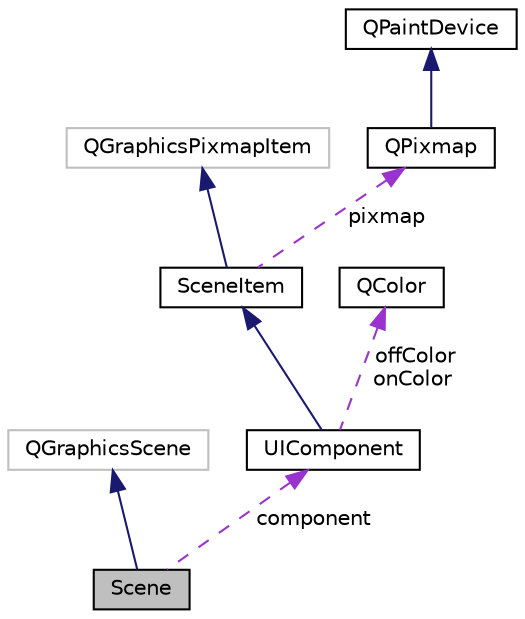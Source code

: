 digraph "Scene"
{
 // LATEX_PDF_SIZE
  edge [fontname="Helvetica",fontsize="10",labelfontname="Helvetica",labelfontsize="10"];
  node [fontname="Helvetica",fontsize="10",shape=record];
  Node1 [label="Scene",height=0.2,width=0.4,color="black", fillcolor="grey75", style="filled", fontcolor="black",tooltip="The scene class is a QGraphicsScene derivitive that holds the components in the circuit."];
  Node2 -> Node1 [dir="back",color="midnightblue",fontsize="10",style="solid",fontname="Helvetica"];
  Node2 [label="QGraphicsScene",height=0.2,width=0.4,color="grey75", fillcolor="white", style="filled",tooltip=" "];
  Node3 -> Node1 [dir="back",color="darkorchid3",fontsize="10",style="dashed",label=" component" ,fontname="Helvetica"];
  Node3 [label="UIComponent",height=0.2,width=0.4,color="black", fillcolor="white", style="filled",URL="$classUIComponent.html",tooltip="SceneItem derivative that has information about generic component info such as nodes and arrow connec..."];
  Node4 -> Node3 [dir="back",color="midnightblue",fontsize="10",style="solid",fontname="Helvetica"];
  Node4 [label="SceneItem",height=0.2,width=0.4,color="black", fillcolor="white", style="filled",URL="$classSceneItem.html",tooltip="An image on the Scene."];
  Node5 -> Node4 [dir="back",color="midnightblue",fontsize="10",style="solid",fontname="Helvetica"];
  Node5 [label="QGraphicsPixmapItem",height=0.2,width=0.4,color="grey75", fillcolor="white", style="filled",tooltip=" "];
  Node6 -> Node4 [dir="back",color="darkorchid3",fontsize="10",style="dashed",label=" pixmap" ,fontname="Helvetica"];
  Node6 [label="QPixmap",height=0.2,width=0.4,color="black", fillcolor="white", style="filled",URL="/home/rhys/scripts/CircuitTester/docs/tagfiles/qtgui.tags$qpixmap.html",tooltip=" "];
  Node7 -> Node6 [dir="back",color="midnightblue",fontsize="10",style="solid",fontname="Helvetica"];
  Node7 [label="QPaintDevice",height=0.2,width=0.4,color="black", fillcolor="white", style="filled",URL="/home/rhys/scripts/CircuitTester/docs/tagfiles/qtgui.tags$qpaintdevice.html",tooltip=" "];
  Node8 -> Node3 [dir="back",color="darkorchid3",fontsize="10",style="dashed",label=" offColor\nonColor" ,fontname="Helvetica"];
  Node8 [label="QColor",height=0.2,width=0.4,color="black", fillcolor="white", style="filled",URL="/home/rhys/scripts/CircuitTester/docs/tagfiles/qtgui.tags$qcolor.html",tooltip=" "];
}
